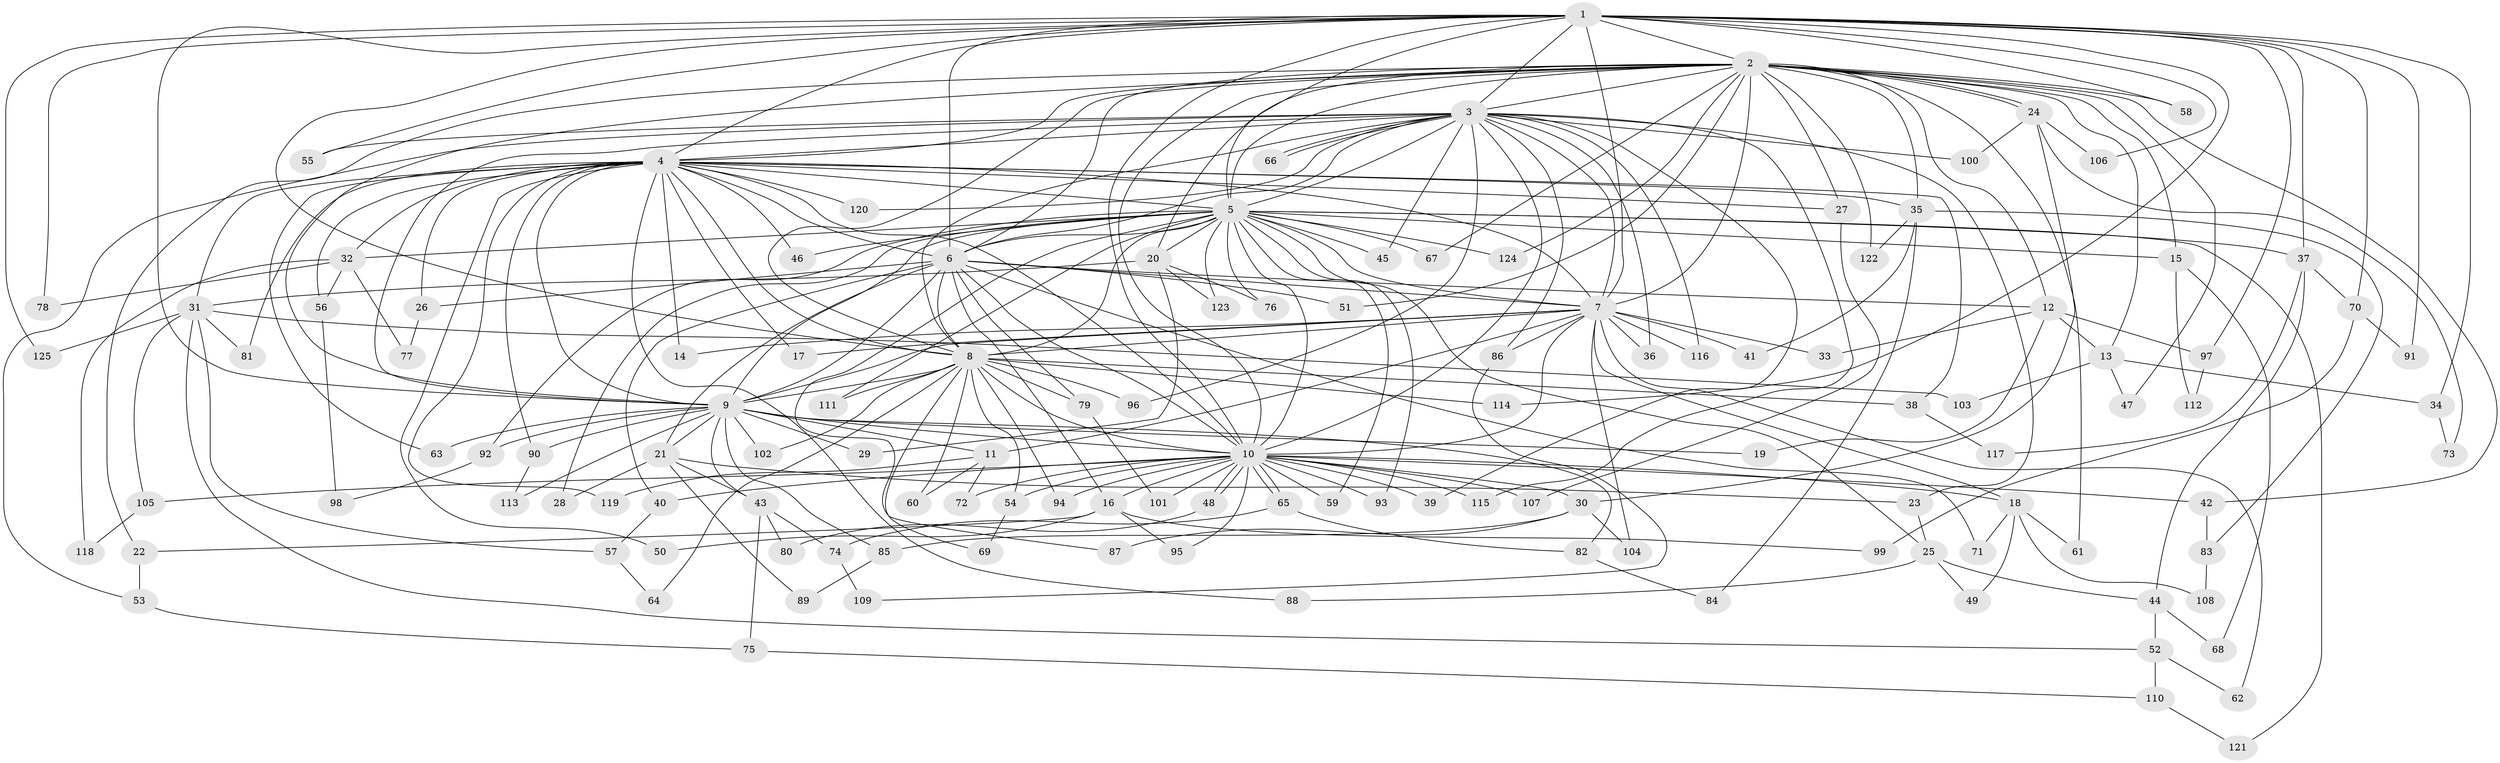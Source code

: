 // coarse degree distribution, {18: 0.01020408163265306, 26: 0.01020408163265306, 20: 0.01020408163265306, 24: 0.01020408163265306, 25: 0.01020408163265306, 29: 0.01020408163265306, 21: 0.02040816326530612, 19: 0.01020408163265306, 5: 0.07142857142857142, 4: 0.04081632653061224, 2: 0.5612244897959183, 3: 0.17346938775510204, 6: 0.030612244897959183, 7: 0.01020408163265306, 9: 0.01020408163265306, 1: 0.01020408163265306}
// Generated by graph-tools (version 1.1) at 2025/51/02/27/25 19:51:52]
// undirected, 125 vertices, 275 edges
graph export_dot {
graph [start="1"]
  node [color=gray90,style=filled];
  1;
  2;
  3;
  4;
  5;
  6;
  7;
  8;
  9;
  10;
  11;
  12;
  13;
  14;
  15;
  16;
  17;
  18;
  19;
  20;
  21;
  22;
  23;
  24;
  25;
  26;
  27;
  28;
  29;
  30;
  31;
  32;
  33;
  34;
  35;
  36;
  37;
  38;
  39;
  40;
  41;
  42;
  43;
  44;
  45;
  46;
  47;
  48;
  49;
  50;
  51;
  52;
  53;
  54;
  55;
  56;
  57;
  58;
  59;
  60;
  61;
  62;
  63;
  64;
  65;
  66;
  67;
  68;
  69;
  70;
  71;
  72;
  73;
  74;
  75;
  76;
  77;
  78;
  79;
  80;
  81;
  82;
  83;
  84;
  85;
  86;
  87;
  88;
  89;
  90;
  91;
  92;
  93;
  94;
  95;
  96;
  97;
  98;
  99;
  100;
  101;
  102;
  103;
  104;
  105;
  106;
  107;
  108;
  109;
  110;
  111;
  112;
  113;
  114;
  115;
  116;
  117;
  118;
  119;
  120;
  121;
  122;
  123;
  124;
  125;
  1 -- 2;
  1 -- 3;
  1 -- 4;
  1 -- 5;
  1 -- 6;
  1 -- 7;
  1 -- 8;
  1 -- 9;
  1 -- 10;
  1 -- 34;
  1 -- 37;
  1 -- 55;
  1 -- 58;
  1 -- 70;
  1 -- 78;
  1 -- 91;
  1 -- 97;
  1 -- 106;
  1 -- 114;
  1 -- 125;
  2 -- 3;
  2 -- 4;
  2 -- 5;
  2 -- 6;
  2 -- 7;
  2 -- 8;
  2 -- 9;
  2 -- 10;
  2 -- 12;
  2 -- 13;
  2 -- 15;
  2 -- 20;
  2 -- 22;
  2 -- 24;
  2 -- 24;
  2 -- 27;
  2 -- 35;
  2 -- 42;
  2 -- 47;
  2 -- 51;
  2 -- 58;
  2 -- 61;
  2 -- 67;
  2 -- 122;
  2 -- 124;
  3 -- 4;
  3 -- 5;
  3 -- 6;
  3 -- 7;
  3 -- 8;
  3 -- 9;
  3 -- 10;
  3 -- 23;
  3 -- 36;
  3 -- 39;
  3 -- 45;
  3 -- 53;
  3 -- 55;
  3 -- 66;
  3 -- 66;
  3 -- 86;
  3 -- 96;
  3 -- 100;
  3 -- 115;
  3 -- 116;
  3 -- 120;
  4 -- 5;
  4 -- 6;
  4 -- 7;
  4 -- 8;
  4 -- 9;
  4 -- 10;
  4 -- 14;
  4 -- 17;
  4 -- 26;
  4 -- 27;
  4 -- 31;
  4 -- 32;
  4 -- 35;
  4 -- 38;
  4 -- 46;
  4 -- 50;
  4 -- 56;
  4 -- 63;
  4 -- 81;
  4 -- 88;
  4 -- 90;
  4 -- 119;
  4 -- 120;
  5 -- 6;
  5 -- 7;
  5 -- 8;
  5 -- 9;
  5 -- 10;
  5 -- 15;
  5 -- 20;
  5 -- 25;
  5 -- 28;
  5 -- 32;
  5 -- 37;
  5 -- 45;
  5 -- 46;
  5 -- 59;
  5 -- 67;
  5 -- 76;
  5 -- 87;
  5 -- 92;
  5 -- 93;
  5 -- 111;
  5 -- 121;
  5 -- 123;
  5 -- 124;
  6 -- 7;
  6 -- 8;
  6 -- 9;
  6 -- 10;
  6 -- 12;
  6 -- 16;
  6 -- 21;
  6 -- 26;
  6 -- 40;
  6 -- 51;
  6 -- 71;
  6 -- 79;
  7 -- 8;
  7 -- 9;
  7 -- 10;
  7 -- 11;
  7 -- 14;
  7 -- 17;
  7 -- 18;
  7 -- 33;
  7 -- 36;
  7 -- 41;
  7 -- 62;
  7 -- 86;
  7 -- 104;
  7 -- 116;
  8 -- 9;
  8 -- 10;
  8 -- 38;
  8 -- 54;
  8 -- 60;
  8 -- 64;
  8 -- 69;
  8 -- 79;
  8 -- 94;
  8 -- 96;
  8 -- 102;
  8 -- 111;
  8 -- 114;
  9 -- 10;
  9 -- 11;
  9 -- 19;
  9 -- 21;
  9 -- 29;
  9 -- 43;
  9 -- 63;
  9 -- 82;
  9 -- 85;
  9 -- 90;
  9 -- 92;
  9 -- 102;
  9 -- 113;
  10 -- 16;
  10 -- 18;
  10 -- 30;
  10 -- 39;
  10 -- 40;
  10 -- 42;
  10 -- 48;
  10 -- 48;
  10 -- 54;
  10 -- 59;
  10 -- 65;
  10 -- 65;
  10 -- 72;
  10 -- 93;
  10 -- 94;
  10 -- 95;
  10 -- 101;
  10 -- 105;
  10 -- 107;
  10 -- 115;
  11 -- 60;
  11 -- 72;
  11 -- 119;
  12 -- 13;
  12 -- 19;
  12 -- 33;
  12 -- 97;
  13 -- 34;
  13 -- 47;
  13 -- 103;
  15 -- 68;
  15 -- 112;
  16 -- 22;
  16 -- 50;
  16 -- 95;
  16 -- 99;
  18 -- 49;
  18 -- 61;
  18 -- 71;
  18 -- 108;
  20 -- 29;
  20 -- 31;
  20 -- 76;
  20 -- 123;
  21 -- 23;
  21 -- 28;
  21 -- 43;
  21 -- 89;
  22 -- 53;
  23 -- 25;
  24 -- 30;
  24 -- 73;
  24 -- 100;
  24 -- 106;
  25 -- 44;
  25 -- 49;
  25 -- 88;
  26 -- 77;
  27 -- 107;
  30 -- 85;
  30 -- 87;
  30 -- 104;
  31 -- 52;
  31 -- 57;
  31 -- 81;
  31 -- 103;
  31 -- 105;
  31 -- 125;
  32 -- 56;
  32 -- 77;
  32 -- 78;
  32 -- 118;
  34 -- 73;
  35 -- 41;
  35 -- 83;
  35 -- 84;
  35 -- 122;
  37 -- 44;
  37 -- 70;
  37 -- 117;
  38 -- 117;
  40 -- 57;
  42 -- 83;
  43 -- 74;
  43 -- 75;
  43 -- 80;
  44 -- 52;
  44 -- 68;
  48 -- 80;
  52 -- 62;
  52 -- 110;
  53 -- 75;
  54 -- 69;
  56 -- 98;
  57 -- 64;
  65 -- 74;
  65 -- 82;
  70 -- 91;
  70 -- 99;
  74 -- 109;
  75 -- 110;
  79 -- 101;
  82 -- 84;
  83 -- 108;
  85 -- 89;
  86 -- 109;
  90 -- 113;
  92 -- 98;
  97 -- 112;
  105 -- 118;
  110 -- 121;
}
